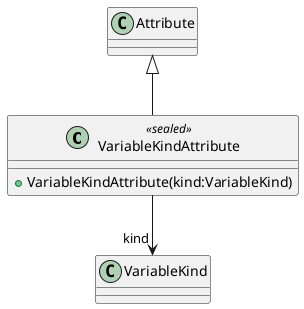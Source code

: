@startuml
class VariableKindAttribute <<sealed>> {
    + VariableKindAttribute(kind:VariableKind)
}
Attribute <|-- VariableKindAttribute
VariableKindAttribute --> "kind" VariableKind
@enduml
